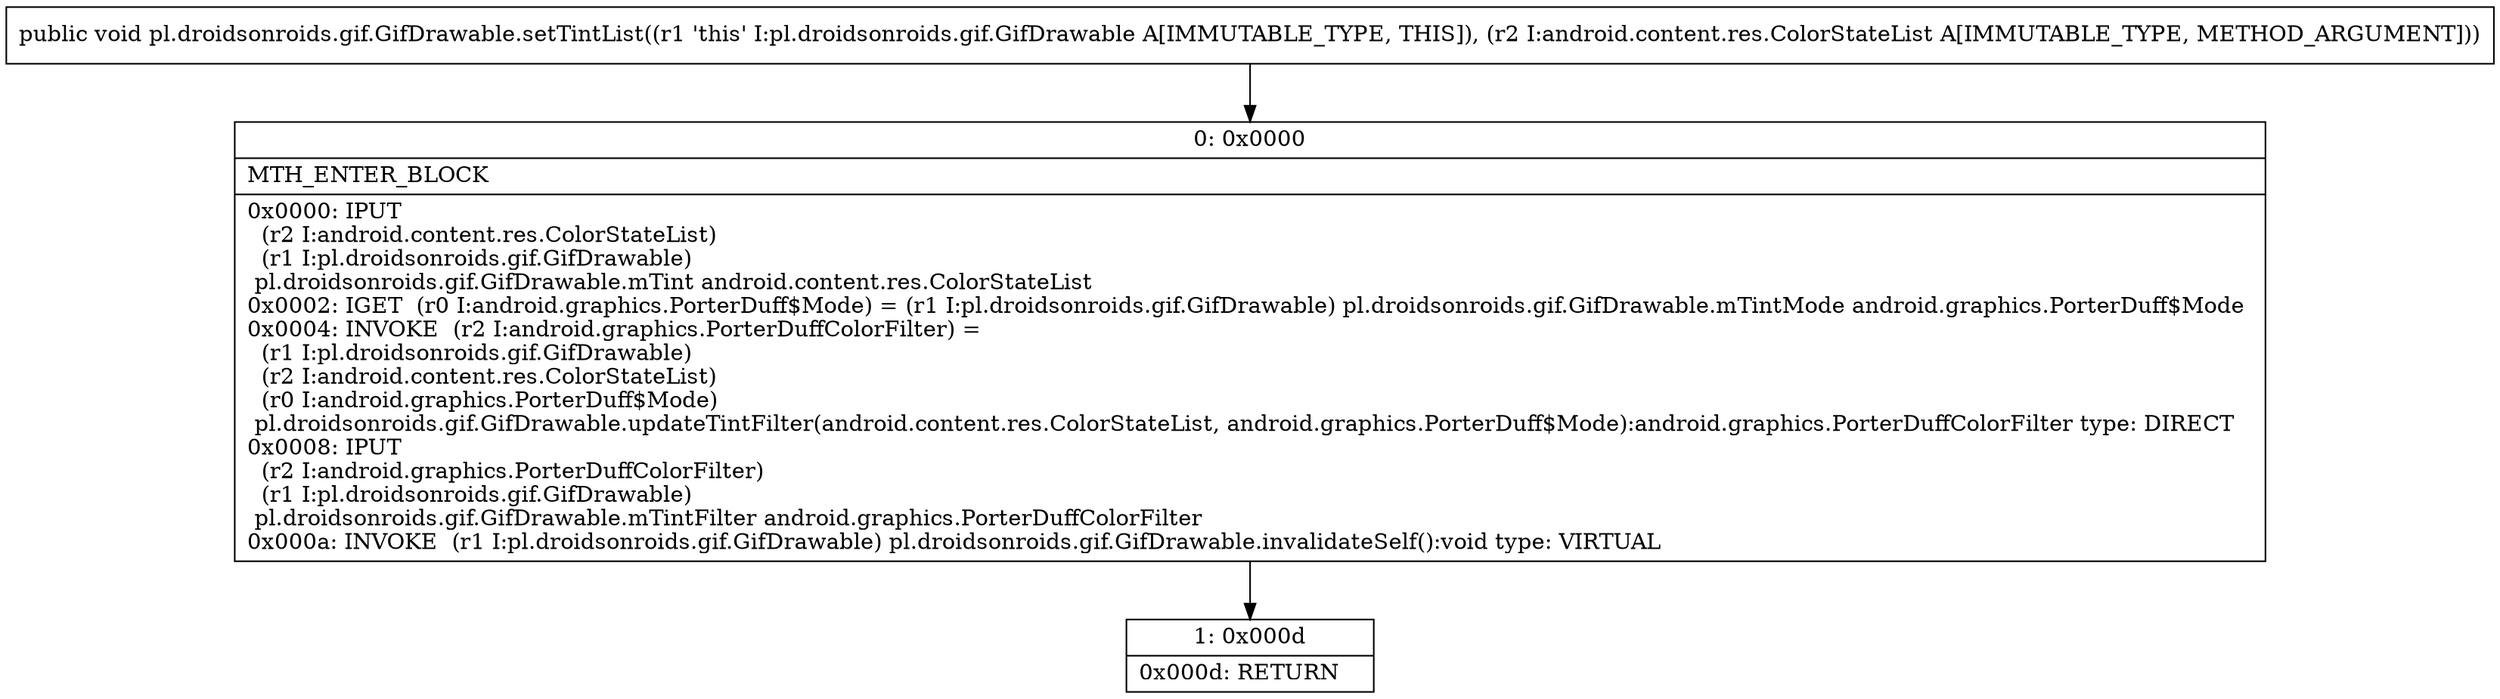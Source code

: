 digraph "CFG forpl.droidsonroids.gif.GifDrawable.setTintList(Landroid\/content\/res\/ColorStateList;)V" {
Node_0 [shape=record,label="{0\:\ 0x0000|MTH_ENTER_BLOCK\l|0x0000: IPUT  \l  (r2 I:android.content.res.ColorStateList)\l  (r1 I:pl.droidsonroids.gif.GifDrawable)\l pl.droidsonroids.gif.GifDrawable.mTint android.content.res.ColorStateList \l0x0002: IGET  (r0 I:android.graphics.PorterDuff$Mode) = (r1 I:pl.droidsonroids.gif.GifDrawable) pl.droidsonroids.gif.GifDrawable.mTintMode android.graphics.PorterDuff$Mode \l0x0004: INVOKE  (r2 I:android.graphics.PorterDuffColorFilter) = \l  (r1 I:pl.droidsonroids.gif.GifDrawable)\l  (r2 I:android.content.res.ColorStateList)\l  (r0 I:android.graphics.PorterDuff$Mode)\l pl.droidsonroids.gif.GifDrawable.updateTintFilter(android.content.res.ColorStateList, android.graphics.PorterDuff$Mode):android.graphics.PorterDuffColorFilter type: DIRECT \l0x0008: IPUT  \l  (r2 I:android.graphics.PorterDuffColorFilter)\l  (r1 I:pl.droidsonroids.gif.GifDrawable)\l pl.droidsonroids.gif.GifDrawable.mTintFilter android.graphics.PorterDuffColorFilter \l0x000a: INVOKE  (r1 I:pl.droidsonroids.gif.GifDrawable) pl.droidsonroids.gif.GifDrawable.invalidateSelf():void type: VIRTUAL \l}"];
Node_1 [shape=record,label="{1\:\ 0x000d|0x000d: RETURN   \l}"];
MethodNode[shape=record,label="{public void pl.droidsonroids.gif.GifDrawable.setTintList((r1 'this' I:pl.droidsonroids.gif.GifDrawable A[IMMUTABLE_TYPE, THIS]), (r2 I:android.content.res.ColorStateList A[IMMUTABLE_TYPE, METHOD_ARGUMENT])) }"];
MethodNode -> Node_0;
Node_0 -> Node_1;
}

